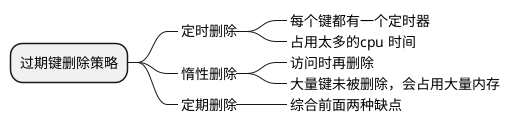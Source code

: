 @startmindmap
* 过期键删除策略
**_ 定时删除
***_ 每个键都有一个定时器
***_ 占用太多的cpu 时间
**_ 惰性删除
***_ 访问时再删除
***_ 大量键未被删除，会占用大量内存
**_ 定期删除
***_ 综合前面两种缺点
@endmindmap